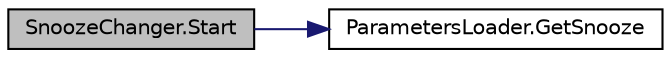 digraph "SnoozeChanger.Start"
{
  edge [fontname="Helvetica",fontsize="10",labelfontname="Helvetica",labelfontsize="10"];
  node [fontname="Helvetica",fontsize="10",shape=record];
  rankdir="LR";
  Node4 [label="SnoozeChanger.Start",height=0.2,width=0.4,color="black", fillcolor="grey75", style="filled", fontcolor="black"];
  Node4 -> Node5 [color="midnightblue",fontsize="10",style="solid",fontname="Helvetica"];
  Node5 [label="ParametersLoader.GetSnooze",height=0.2,width=0.4,color="black", fillcolor="white", style="filled",URL="$class_parameters_loader.html#a55ed144c6b0b938358265b1e5072e5dd"];
}
